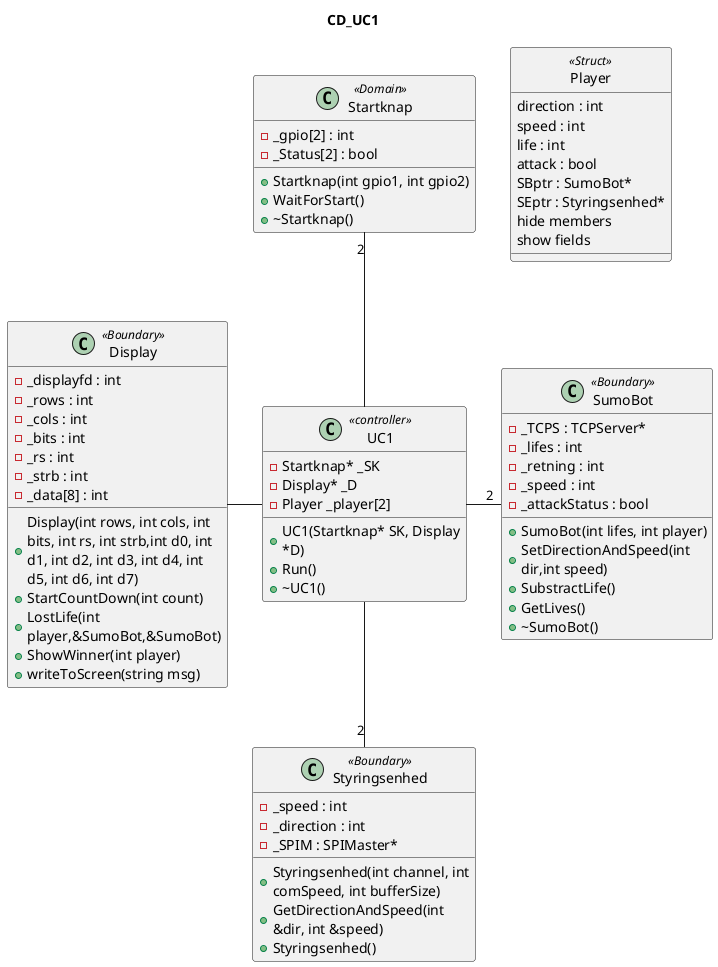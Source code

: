@startuml
title CD_UC1

skinparam wrapWidth 200

class UC1 <<controller>>{
    +UC1(Startknap* SK, Display *D)
    +Run()
    +~UC1()
    -Startknap* _SK
    -Display* _D
    -Player _player[2]
}

class Startknap <<Domain>>{
-_gpio[2] : int
-_Status[2] : bool
+Startknap(int gpio1, int gpio2)
+WaitForStart()
+~Startknap()

}

class Display<<Boundary>>{
    +Display(int rows, int cols, int bits, int rs, int strb,int d0, int d1, int d2, int d3, int d4, int d5, int d6, int d7)
    +StartCountDown(int count)
    +LostLife(int player,&SumoBot,&SumoBot)
    +ShowWinner(int player)
    +writeToScreen(string msg)
    - _displayfd : int
	- _rows : int
	- _cols : int
	- _bits : int
	- _rs : int
	- _strb : int
	- _data[8] : int
}

class SumoBot <<Boundary>>{
    - _TCPS : TCPServer*
    - _lifes : int
    -_retning : int
    -_speed : int
    -_attackStatus : bool

    +SumoBot(int lifes, int player)
    +SetDirectionAndSpeed(int dir,int speed)
    +SubstractLife()
    +GetLives()
    +~SumoBot()
}
class Styringsenhed <<Boundary>>{
    -_speed : int
    -_direction : int
    -_SPIM : SPIMaster* 
    +Styringsenhed(int channel, int comSpeed, int bufferSize)
    +GetDirectionAndSpeed(int &dir, int &speed)
    +Styringsenhed()
}

class Player <<Struct>> {
direction : int
speed : int
life : int
attack : bool 
SBptr : SumoBot*
SEptr : Styringsenhed*
hide members
show fields
}
hide <<Struct>> circle

Startknap"2" -- UC1
UC1 -- "2"Styringsenhed
UC1 - "2"SumoBot
Display - UC1

@enduml